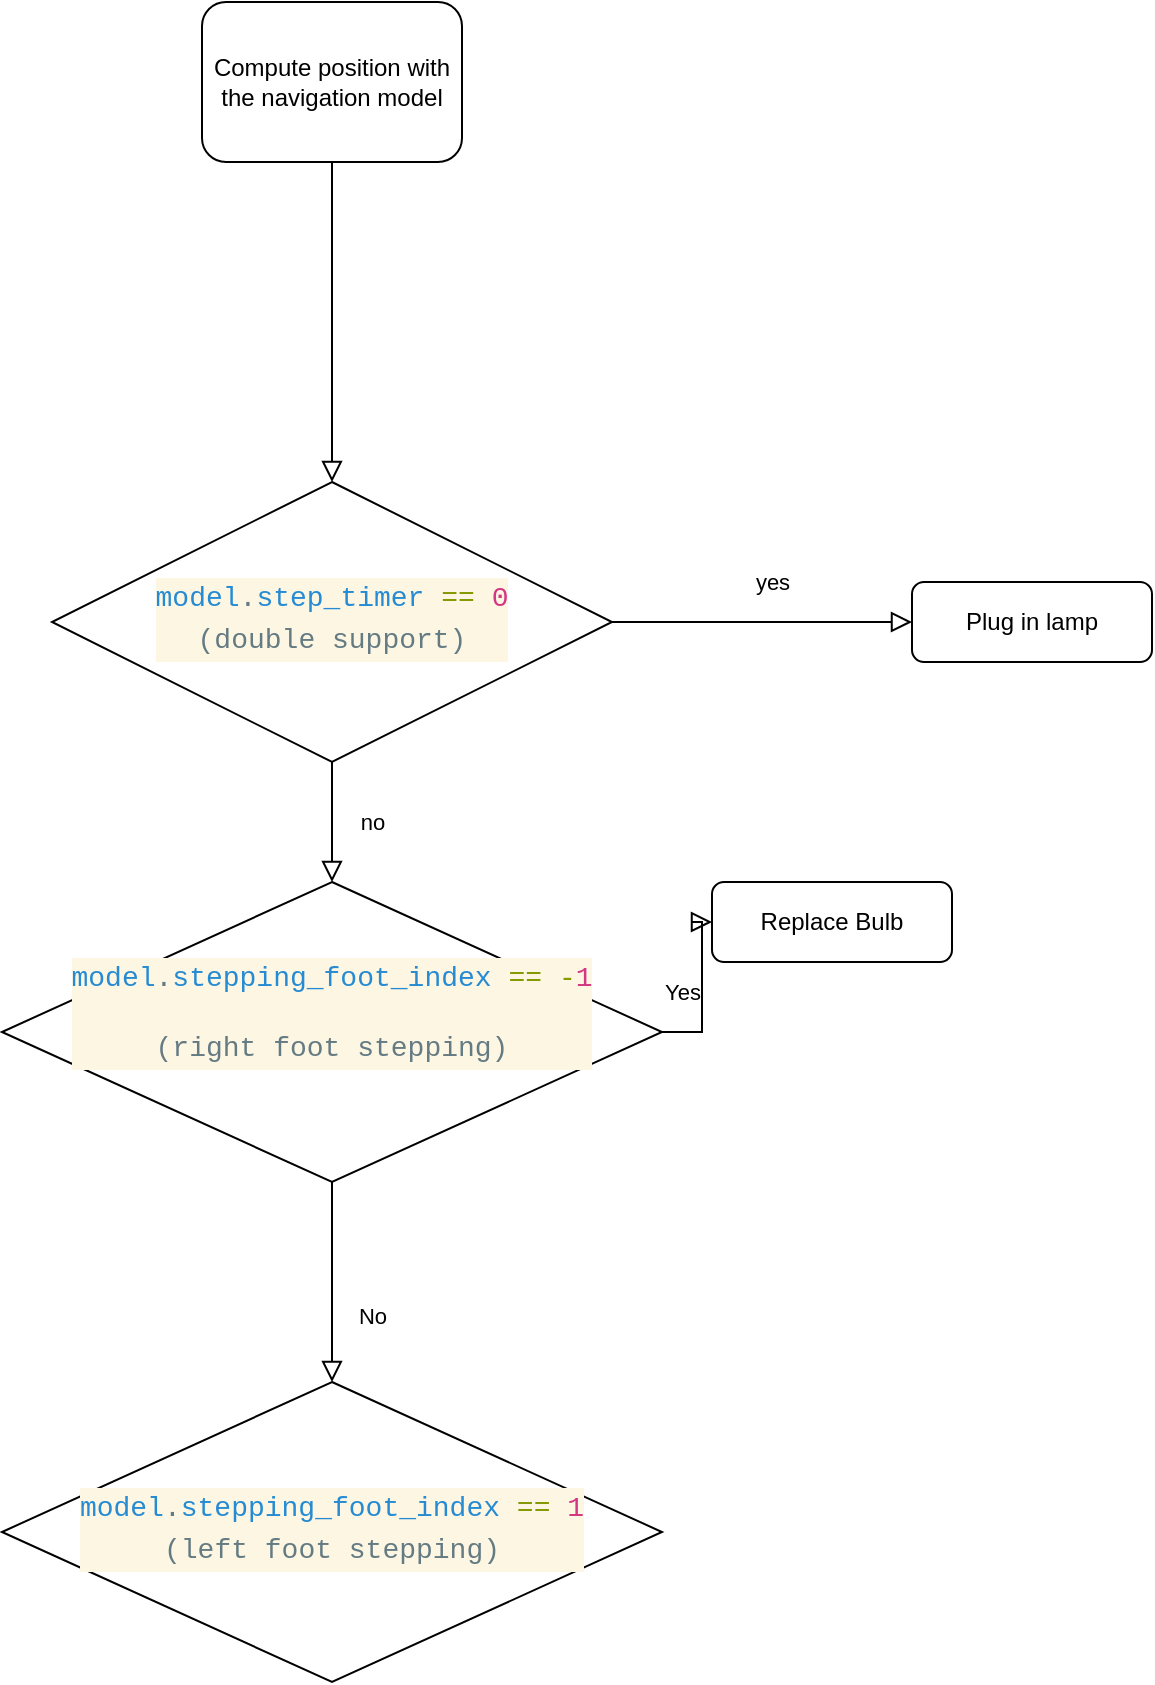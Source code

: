 <mxfile version="27.0.5">
  <diagram id="C5RBs43oDa-KdzZeNtuy" name="Page-1">
    <mxGraphModel dx="1192" dy="1857" grid="1" gridSize="10" guides="1" tooltips="1" connect="1" arrows="1" fold="1" page="1" pageScale="1" pageWidth="827" pageHeight="1169" math="0" shadow="0">
      <root>
        <mxCell id="WIyWlLk6GJQsqaUBKTNV-0" />
        <mxCell id="WIyWlLk6GJQsqaUBKTNV-1" parent="WIyWlLk6GJQsqaUBKTNV-0" />
        <mxCell id="WIyWlLk6GJQsqaUBKTNV-2" value="" style="rounded=0;html=1;jettySize=auto;orthogonalLoop=1;fontSize=11;endArrow=block;endFill=0;endSize=8;strokeWidth=1;shadow=0;labelBackgroundColor=none;edgeStyle=orthogonalEdgeStyle;" parent="WIyWlLk6GJQsqaUBKTNV-1" source="WIyWlLk6GJQsqaUBKTNV-3" target="WIyWlLk6GJQsqaUBKTNV-6" edge="1">
          <mxGeometry relative="1" as="geometry" />
        </mxCell>
        <mxCell id="WIyWlLk6GJQsqaUBKTNV-3" value="&lt;div&gt;Compute position with the navigation model&lt;/div&gt;" style="rounded=1;whiteSpace=wrap;html=1;fontSize=12;glass=0;strokeWidth=1;shadow=0;" parent="WIyWlLk6GJQsqaUBKTNV-1" vertex="1">
          <mxGeometry x="225" y="-40" width="130" height="80" as="geometry" />
        </mxCell>
        <mxCell id="WIyWlLk6GJQsqaUBKTNV-4" value="no" style="rounded=0;html=1;jettySize=auto;orthogonalLoop=1;fontSize=11;endArrow=block;endFill=0;endSize=8;strokeWidth=1;shadow=0;labelBackgroundColor=none;edgeStyle=orthogonalEdgeStyle;" parent="WIyWlLk6GJQsqaUBKTNV-1" source="WIyWlLk6GJQsqaUBKTNV-6" target="WIyWlLk6GJQsqaUBKTNV-10" edge="1">
          <mxGeometry y="20" relative="1" as="geometry">
            <mxPoint as="offset" />
          </mxGeometry>
        </mxCell>
        <mxCell id="WIyWlLk6GJQsqaUBKTNV-5" value="yes" style="edgeStyle=orthogonalEdgeStyle;rounded=0;html=1;jettySize=auto;orthogonalLoop=1;fontSize=11;endArrow=block;endFill=0;endSize=8;strokeWidth=1;shadow=0;labelBackgroundColor=none;" parent="WIyWlLk6GJQsqaUBKTNV-1" source="WIyWlLk6GJQsqaUBKTNV-6" target="WIyWlLk6GJQsqaUBKTNV-7" edge="1">
          <mxGeometry x="0.067" y="20" relative="1" as="geometry">
            <mxPoint as="offset" />
          </mxGeometry>
        </mxCell>
        <mxCell id="WIyWlLk6GJQsqaUBKTNV-6" value="&lt;div style=&quot;color: rgb(101, 123, 131); background-color: rgb(253, 246, 227); font-family: Menlo, Monaco, &amp;quot;Courier New&amp;quot;, monospace; font-weight: normal; font-size: 14px; line-height: 21px; white-space: pre;&quot;&gt;&lt;div&gt;&lt;span style=&quot;color: rgb(38, 139, 210);&quot;&gt;model&lt;/span&gt;&lt;span style=&quot;color: rgb(101, 123, 131);&quot;&gt;.&lt;/span&gt;&lt;span style=&quot;color: rgb(38, 139, 210);&quot;&gt;step_timer&lt;/span&gt;&lt;span style=&quot;color: rgb(101, 123, 131);&quot;&gt; &lt;/span&gt;&lt;span style=&quot;color: rgb(133, 153, 0);&quot;&gt;==&lt;/span&gt;&lt;span style=&quot;color: rgb(101, 123, 131);&quot;&gt; &lt;/span&gt;&lt;span style=&quot;color: rgb(211, 54, 130);&quot;&gt;0&lt;/span&gt;&lt;/div&gt;&lt;div&gt;(double support)&lt;/div&gt;&lt;/div&gt;" style="rhombus;whiteSpace=wrap;html=1;shadow=0;fontFamily=Helvetica;fontSize=12;align=center;strokeWidth=1;spacing=6;spacingTop=-4;" parent="WIyWlLk6GJQsqaUBKTNV-1" vertex="1">
          <mxGeometry x="150" y="200" width="280" height="140" as="geometry" />
        </mxCell>
        <mxCell id="WIyWlLk6GJQsqaUBKTNV-7" value="Plug in lamp" style="rounded=1;whiteSpace=wrap;html=1;fontSize=12;glass=0;strokeWidth=1;shadow=0;" parent="WIyWlLk6GJQsqaUBKTNV-1" vertex="1">
          <mxGeometry x="580" y="250" width="120" height="40" as="geometry" />
        </mxCell>
        <mxCell id="WIyWlLk6GJQsqaUBKTNV-8" value="No" style="rounded=0;html=1;jettySize=auto;orthogonalLoop=1;fontSize=11;endArrow=block;endFill=0;endSize=8;strokeWidth=1;shadow=0;labelBackgroundColor=none;edgeStyle=orthogonalEdgeStyle;entryX=0.5;entryY=0;entryDx=0;entryDy=0;" parent="WIyWlLk6GJQsqaUBKTNV-1" source="WIyWlLk6GJQsqaUBKTNV-10" target="FwC-rO2hknufRGH2ORat-2" edge="1">
          <mxGeometry x="0.333" y="20" relative="1" as="geometry">
            <mxPoint as="offset" />
            <mxPoint x="265" y="670" as="targetPoint" />
          </mxGeometry>
        </mxCell>
        <mxCell id="WIyWlLk6GJQsqaUBKTNV-9" value="Yes" style="edgeStyle=orthogonalEdgeStyle;rounded=0;html=1;jettySize=auto;orthogonalLoop=1;fontSize=11;endArrow=block;endFill=0;endSize=8;strokeWidth=1;shadow=0;labelBackgroundColor=none;" parent="WIyWlLk6GJQsqaUBKTNV-1" source="WIyWlLk6GJQsqaUBKTNV-10" target="WIyWlLk6GJQsqaUBKTNV-12" edge="1">
          <mxGeometry y="10" relative="1" as="geometry">
            <mxPoint as="offset" />
          </mxGeometry>
        </mxCell>
        <mxCell id="WIyWlLk6GJQsqaUBKTNV-10" value="&lt;div style=&quot;color: rgb(101, 123, 131); background-color: rgb(253, 246, 227); font-family: Menlo, Monaco, &amp;quot;Courier New&amp;quot;, monospace; font-weight: normal; font-size: 14px; line-height: 21px; white-space: pre;&quot;&gt;&lt;p&gt;&lt;span style=&quot;color: rgb(38, 139, 210);&quot;&gt;&lt;/span&gt;&lt;span style=&quot;color: rgb(38, 139, 210);&quot;&gt;model&lt;/span&gt;&lt;span style=&quot;color: rgb(101, 123, 131);&quot;&gt;.&lt;/span&gt;&lt;span style=&quot;color: rgb(38, 139, 210);&quot;&gt;stepping_foot_index&lt;/span&gt;&lt;span style=&quot;color: rgb(101, 123, 131);&quot;&gt; &lt;/span&gt;&lt;span style=&quot;color: rgb(133, 153, 0);&quot;&gt;==&lt;/span&gt;&lt;span style=&quot;color: rgb(101, 123, 131);&quot;&gt; &lt;/span&gt;&lt;span style=&quot;color: rgb(133, 153, 0);&quot;&gt;-&lt;/span&gt;&lt;span style=&quot;color: rgb(211, 54, 130);&quot;&gt;1&lt;/span&gt;&lt;/p&gt;&lt;p&gt;(right foot stepping)&lt;/p&gt;&lt;/div&gt;&lt;div&gt;&lt;br&gt;&lt;/div&gt;" style="rhombus;whiteSpace=wrap;html=1;shadow=0;fontFamily=Helvetica;fontSize=12;align=center;strokeWidth=1;spacing=6;spacingTop=-4;" parent="WIyWlLk6GJQsqaUBKTNV-1" vertex="1">
          <mxGeometry x="125" y="400" width="330" height="150" as="geometry" />
        </mxCell>
        <mxCell id="WIyWlLk6GJQsqaUBKTNV-12" value="Replace Bulb" style="rounded=1;whiteSpace=wrap;html=1;fontSize=12;glass=0;strokeWidth=1;shadow=0;" parent="WIyWlLk6GJQsqaUBKTNV-1" vertex="1">
          <mxGeometry x="480" y="400" width="120" height="40" as="geometry" />
        </mxCell>
        <mxCell id="FwC-rO2hknufRGH2ORat-2" value="&lt;div style=&quot;color: rgb(101, 123, 131); background-color: rgb(253, 246, 227); font-family: Menlo, Monaco, &amp;quot;Courier New&amp;quot;, monospace; font-weight: normal; font-size: 14px; line-height: 21px; white-space: pre;&quot;&gt;&lt;div&gt;&lt;span style=&quot;color: rgb(38, 139, 210);&quot;&gt;model&lt;/span&gt;&lt;span style=&quot;color: rgb(101, 123, 131);&quot;&gt;.&lt;/span&gt;&lt;span style=&quot;color: rgb(38, 139, 210);&quot;&gt;stepping_foot_index&lt;/span&gt;&lt;span style=&quot;color: rgb(101, 123, 131);&quot;&gt; &lt;/span&gt;&lt;span style=&quot;color: rgb(133, 153, 0);&quot;&gt;==&lt;/span&gt;&lt;span style=&quot;color: rgb(101, 123, 131);&quot;&gt; &lt;/span&gt;&lt;span style=&quot;color: rgb(211, 54, 130);&quot;&gt;1&lt;/span&gt;&lt;br&gt;&lt;/div&gt;&lt;div&gt;(left foot stepping)&lt;/div&gt;&lt;/div&gt;" style="rhombus;whiteSpace=wrap;html=1;shadow=0;fontFamily=Helvetica;fontSize=12;align=center;strokeWidth=1;spacing=6;spacingTop=-4;" vertex="1" parent="WIyWlLk6GJQsqaUBKTNV-1">
          <mxGeometry x="125" y="650" width="330" height="150" as="geometry" />
        </mxCell>
      </root>
    </mxGraphModel>
  </diagram>
</mxfile>
